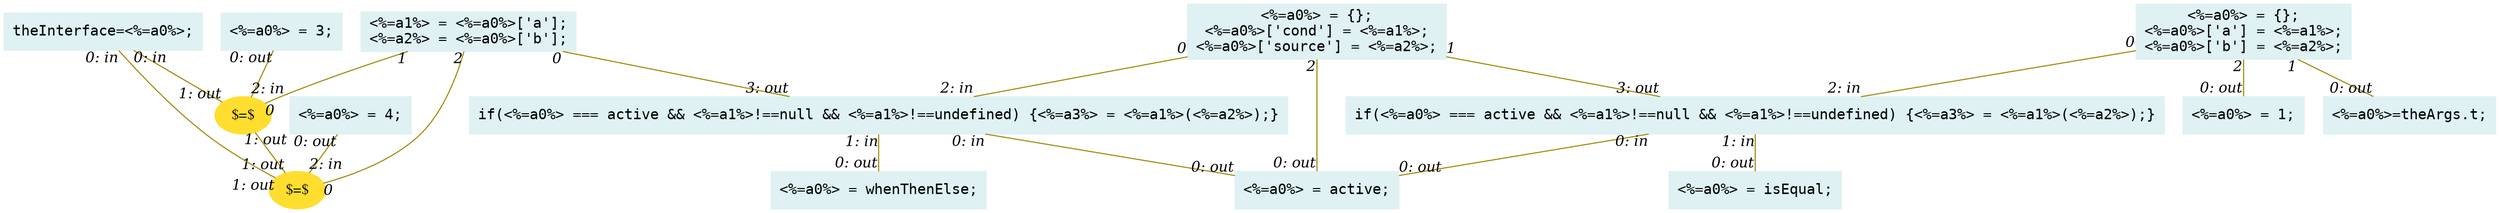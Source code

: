 digraph g{node_5202 [shape="ellipse", style="filled", color="#ffde2f", fontname="Times", label="$=$" ]
node_5203 [shape="ellipse", style="filled", color="#ffde2f", fontname="Times", label="$=$" ]
node_5256 [shape="box", style="filled", color="#dff1f2", fontname="Courier", label="<%=a0%>=theArgs.t;
" ]
node_5258 [shape="box", style="filled", color="#dff1f2", fontname="Courier", label="theInterface=<%=a0%>;
" ]
node_5281 [shape="box", style="filled", color="#dff1f2", fontname="Courier", label="<%=a0%> = active;
" ]
node_5289 [shape="box", style="filled", color="#dff1f2", fontname="Courier", label="<%=a0%> = isEqual;
" ]
node_5291 [shape="box", style="filled", color="#dff1f2", fontname="Courier", label="<%=a0%> = whenThenElse;
" ]
node_5293 [shape="box", style="filled", color="#dff1f2", fontname="Courier", label="<%=a0%> = 1;
" ]
node_5295 [shape="box", style="filled", color="#dff1f2", fontname="Courier", label="<%=a0%> = 3;
" ]
node_5297 [shape="box", style="filled", color="#dff1f2", fontname="Courier", label="<%=a0%> = 4;
" ]
node_5299 [shape="box", style="filled", color="#dff1f2", fontname="Courier", label="if(<%=a0%> === active && <%=a1%>!==null && <%=a1%>!==undefined) {<%=a3%> = <%=a1%>(<%=a2%>);}
" ]
node_5304 [shape="box", style="filled", color="#dff1f2", fontname="Courier", label="if(<%=a0%> === active && <%=a1%>!==null && <%=a1%>!==undefined) {<%=a3%> = <%=a1%>(<%=a2%>);}
" ]
node_5309 [shape="box", style="filled", color="#dff1f2", fontname="Courier", label="<%=a0%> = {};
<%=a0%>['a'] = <%=a1%>;
<%=a0%>['b'] = <%=a2%>;
" ]
node_5313 [shape="box", style="filled", color="#dff1f2", fontname="Courier", label="<%=a0%> = {};
<%=a0%>['cond'] = <%=a1%>;
<%=a0%>['source'] = <%=a2%>;
" ]
node_5317 [shape="box", style="filled", color="#dff1f2", fontname="Courier", label="<%=a1%> = <%=a0%>['a'];
<%=a2%> = <%=a0%>['b'];
" ]
node_5202 -> node_5203 [dir=none, arrowHead=none, fontname="Times-Italic", arrowsize=1, color="#9d8400", label="",  headlabel="1: out", taillabel="1: out" ]
node_5258 -> node_5202 [dir=none, arrowHead=none, fontname="Times-Italic", arrowsize=1, color="#9d8400", label="",  headlabel="1: out", taillabel="0: in" ]
node_5258 -> node_5203 [dir=none, arrowHead=none, fontname="Times-Italic", arrowsize=1, color="#9d8400", label="",  headlabel="1: out", taillabel="0: in" ]
node_5295 -> node_5202 [dir=none, arrowHead=none, fontname="Times-Italic", arrowsize=1, color="#9d8400", label="",  headlabel="2: in", taillabel="0: out" ]
node_5297 -> node_5203 [dir=none, arrowHead=none, fontname="Times-Italic", arrowsize=1, color="#9d8400", label="",  headlabel="2: in", taillabel="0: out" ]
node_5299 -> node_5281 [dir=none, arrowHead=none, fontname="Times-Italic", arrowsize=1, color="#9d8400", label="",  headlabel="0: out", taillabel="0: in" ]
node_5299 -> node_5289 [dir=none, arrowHead=none, fontname="Times-Italic", arrowsize=1, color="#9d8400", label="",  headlabel="0: out", taillabel="1: in" ]
node_5304 -> node_5281 [dir=none, arrowHead=none, fontname="Times-Italic", arrowsize=1, color="#9d8400", label="",  headlabel="0: out", taillabel="0: in" ]
node_5304 -> node_5291 [dir=none, arrowHead=none, fontname="Times-Italic", arrowsize=1, color="#9d8400", label="",  headlabel="0: out", taillabel="1: in" ]
node_5309 -> node_5256 [dir=none, arrowHead=none, fontname="Times-Italic", arrowsize=1, color="#9d8400", label="",  headlabel="0: out", taillabel="1" ]
node_5309 -> node_5293 [dir=none, arrowHead=none, fontname="Times-Italic", arrowsize=1, color="#9d8400", label="",  headlabel="0: out", taillabel="2" ]
node_5309 -> node_5299 [dir=none, arrowHead=none, fontname="Times-Italic", arrowsize=1, color="#9d8400", label="",  headlabel="2: in", taillabel="0" ]
node_5313 -> node_5281 [dir=none, arrowHead=none, fontname="Times-Italic", arrowsize=1, color="#9d8400", label="",  headlabel="0: out", taillabel="2" ]
node_5313 -> node_5299 [dir=none, arrowHead=none, fontname="Times-Italic", arrowsize=1, color="#9d8400", label="",  headlabel="3: out", taillabel="1" ]
node_5313 -> node_5304 [dir=none, arrowHead=none, fontname="Times-Italic", arrowsize=1, color="#9d8400", label="",  headlabel="2: in", taillabel="0" ]
node_5317 -> node_5202 [dir=none, arrowHead=none, fontname="Times-Italic", arrowsize=1, color="#9d8400", label="",  headlabel="0", taillabel="1" ]
node_5317 -> node_5203 [dir=none, arrowHead=none, fontname="Times-Italic", arrowsize=1, color="#9d8400", label="",  headlabel="0", taillabel="2" ]
node_5317 -> node_5304 [dir=none, arrowHead=none, fontname="Times-Italic", arrowsize=1, color="#9d8400", label="",  headlabel="3: out", taillabel="0" ]
}